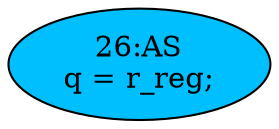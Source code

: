 strict digraph "" {
	node [label="\N"];
	"26:AS"	[ast="<pyverilog.vparser.ast.Assign object at 0x7f407b1e0050>",
		def_var="['q']",
		fillcolor=deepskyblue,
		label="26:AS
q = r_reg;",
		statements="[]",
		style=filled,
		typ=Assign,
		use_var="['r_reg']"];
}

